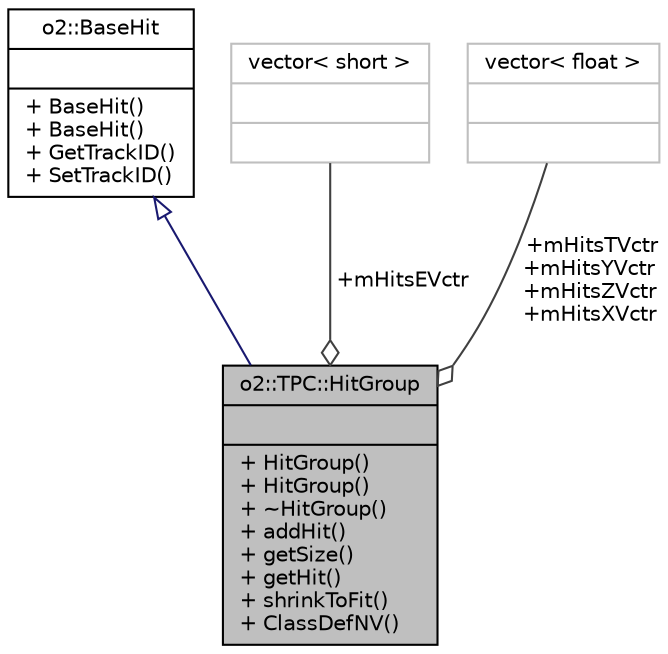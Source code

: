 digraph "o2::TPC::HitGroup"
{
 // INTERACTIVE_SVG=YES
  bgcolor="transparent";
  edge [fontname="Helvetica",fontsize="10",labelfontname="Helvetica",labelfontsize="10"];
  node [fontname="Helvetica",fontsize="10",shape=record];
  Node1 [label="{o2::TPC::HitGroup\n||+ HitGroup()\l+ HitGroup()\l+ ~HitGroup()\l+ addHit()\l+ getSize()\l+ getHit()\l+ shrinkToFit()\l+ ClassDefNV()\l}",height=0.2,width=0.4,color="black", fillcolor="grey75", style="filled" fontcolor="black"];
  Node2 -> Node1 [dir="back",color="midnightblue",fontsize="10",style="solid",arrowtail="onormal",fontname="Helvetica"];
  Node2 [label="{o2::BaseHit\n||+ BaseHit()\l+ BaseHit()\l+ GetTrackID()\l+ SetTrackID()\l}",height=0.2,width=0.4,color="black",URL="$db/dfe/classo2_1_1BaseHit.html"];
  Node3 -> Node1 [color="grey25",fontsize="10",style="solid",label=" +mHitsEVctr" ,arrowhead="odiamond",fontname="Helvetica"];
  Node3 [label="{vector\< short \>\n||}",height=0.2,width=0.4,color="grey75"];
  Node4 -> Node1 [color="grey25",fontsize="10",style="solid",label=" +mHitsTVctr\n+mHitsYVctr\n+mHitsZVctr\n+mHitsXVctr" ,arrowhead="odiamond",fontname="Helvetica"];
  Node4 [label="{vector\< float \>\n||}",height=0.2,width=0.4,color="grey75"];
}
